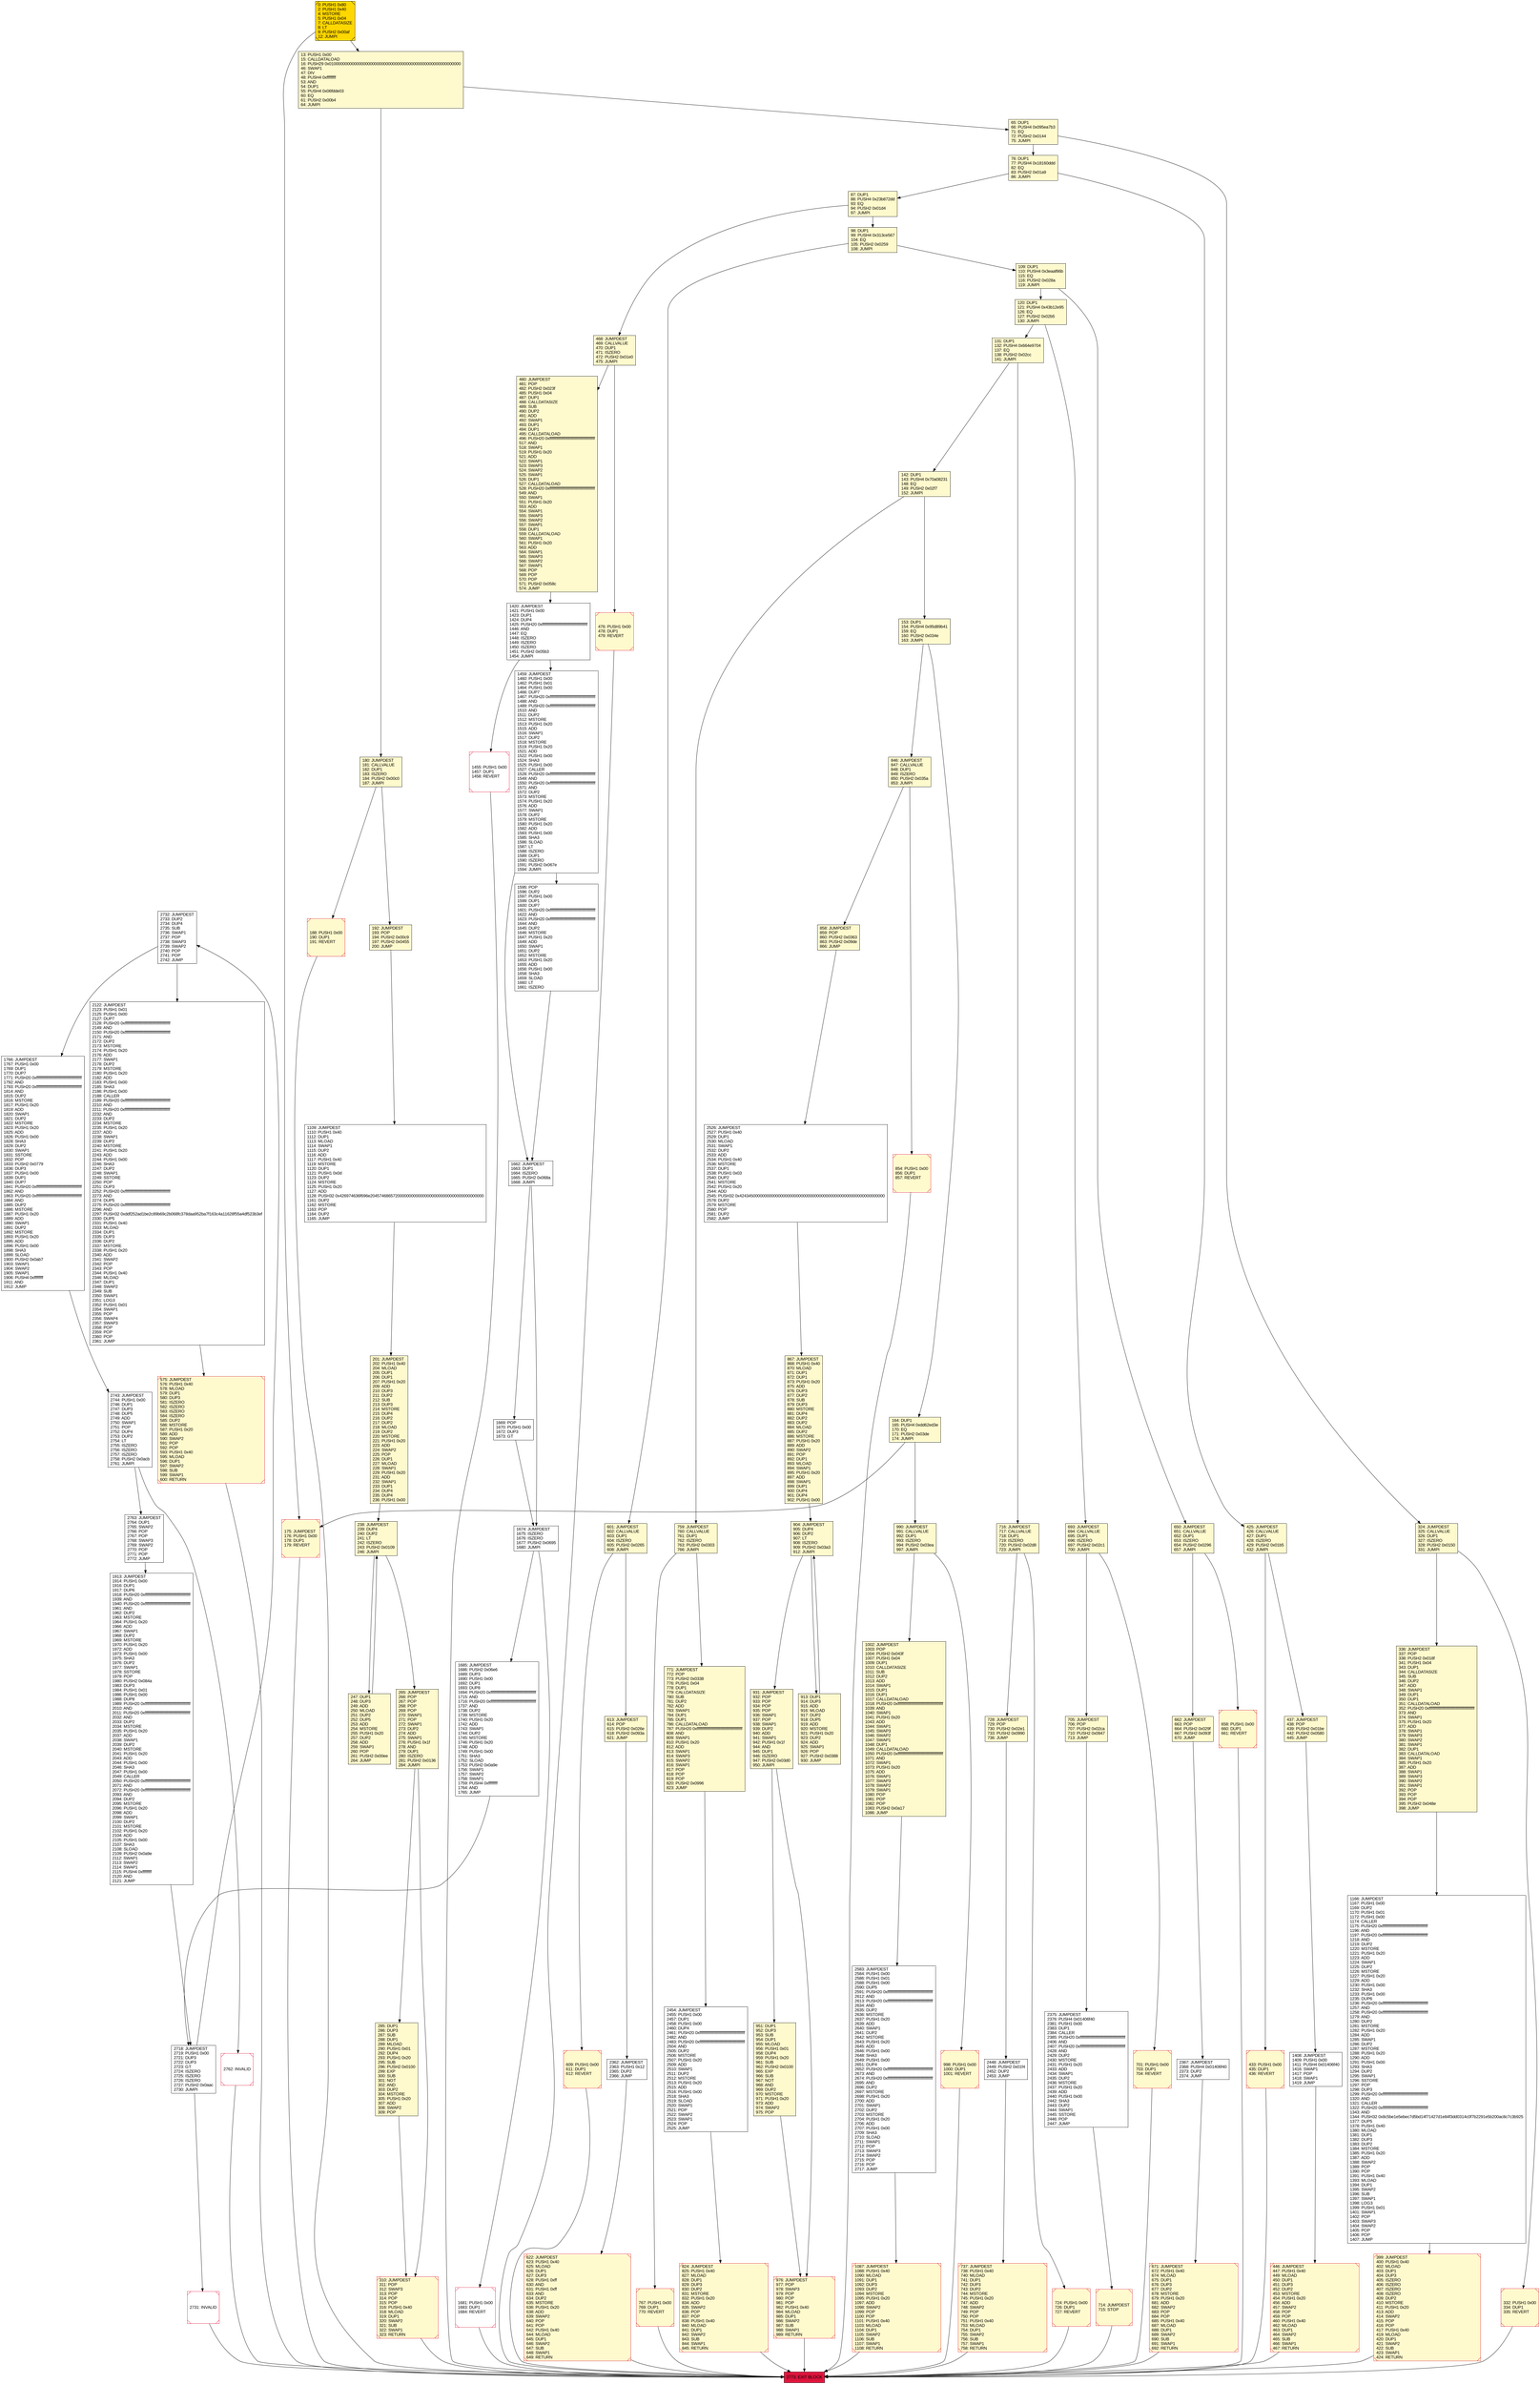digraph G {
bgcolor=transparent rankdir=UD;
node [shape=box style=filled color=black fillcolor=white fontname=arial fontcolor=black];
662 [label="662: JUMPDEST\l663: POP\l664: PUSH2 0x029f\l667: PUSH2 0x093f\l670: JUMP\l" fillcolor=lemonchiffon ];
480 [label="480: JUMPDEST\l481: POP\l482: PUSH2 0x023f\l485: PUSH1 0x04\l487: DUP1\l488: CALLDATASIZE\l489: SUB\l490: DUP2\l491: ADD\l492: SWAP1\l493: DUP1\l494: DUP1\l495: CALLDATALOAD\l496: PUSH20 0xffffffffffffffffffffffffffffffffffffffff\l517: AND\l518: SWAP1\l519: PUSH1 0x20\l521: ADD\l522: SWAP1\l523: SWAP3\l524: SWAP2\l525: SWAP1\l526: DUP1\l527: CALLDATALOAD\l528: PUSH20 0xffffffffffffffffffffffffffffffffffffffff\l549: AND\l550: SWAP1\l551: PUSH1 0x20\l553: ADD\l554: SWAP1\l555: SWAP3\l556: SWAP2\l557: SWAP1\l558: DUP1\l559: CALLDATALOAD\l560: SWAP1\l561: PUSH1 0x20\l563: ADD\l564: SWAP1\l565: SWAP3\l566: SWAP2\l567: SWAP1\l568: POP\l569: POP\l570: POP\l571: PUSH2 0x058c\l574: JUMP\l" fillcolor=lemonchiffon ];
2454 [label="2454: JUMPDEST\l2455: PUSH1 0x00\l2457: DUP1\l2458: PUSH1 0x00\l2460: DUP4\l2461: PUSH20 0xffffffffffffffffffffffffffffffffffffffff\l2482: AND\l2483: PUSH20 0xffffffffffffffffffffffffffffffffffffffff\l2504: AND\l2505: DUP2\l2506: MSTORE\l2507: PUSH1 0x20\l2509: ADD\l2510: SWAP1\l2511: DUP2\l2512: MSTORE\l2513: PUSH1 0x20\l2515: ADD\l2516: PUSH1 0x00\l2518: SHA3\l2519: SLOAD\l2520: SWAP1\l2521: POP\l2522: SWAP2\l2523: SWAP1\l2524: POP\l2525: JUMP\l" ];
575 [label="575: JUMPDEST\l576: PUSH1 0x40\l578: MLOAD\l579: DUP1\l580: DUP3\l581: ISZERO\l582: ISZERO\l583: ISZERO\l584: ISZERO\l585: DUP2\l586: MSTORE\l587: PUSH1 0x20\l589: ADD\l590: SWAP2\l591: POP\l592: POP\l593: PUSH1 0x40\l595: MLOAD\l596: DUP1\l597: SWAP2\l598: SUB\l599: SWAP1\l600: RETURN\l" fillcolor=lemonchiffon shape=Msquare color=crimson ];
120 [label="120: DUP1\l121: PUSH4 0x43b12e95\l126: EQ\l127: PUSH2 0x02b5\l130: JUMPI\l" fillcolor=lemonchiffon ];
2526 [label="2526: JUMPDEST\l2527: PUSH1 0x40\l2529: DUP1\l2530: MLOAD\l2531: SWAP1\l2532: DUP2\l2533: ADD\l2534: PUSH1 0x40\l2536: MSTORE\l2537: DUP1\l2538: PUSH1 0x03\l2540: DUP2\l2541: MSTORE\l2542: PUSH1 0x20\l2544: ADD\l2545: PUSH32 0x4243450000000000000000000000000000000000000000000000000000000000\l2578: DUP2\l2579: MSTORE\l2580: POP\l2581: DUP2\l2582: JUMP\l" ];
0 [label="0: PUSH1 0x80\l2: PUSH1 0x40\l4: MSTORE\l5: PUSH1 0x04\l7: CALLDATASIZE\l8: LT\l9: PUSH2 0x00af\l12: JUMPI\l" fillcolor=lemonchiffon shape=Msquare fillcolor=gold ];
824 [label="824: JUMPDEST\l825: PUSH1 0x40\l827: MLOAD\l828: DUP1\l829: DUP3\l830: DUP2\l831: MSTORE\l832: PUSH1 0x20\l834: ADD\l835: SWAP2\l836: POP\l837: POP\l838: PUSH1 0x40\l840: MLOAD\l841: DUP1\l842: SWAP2\l843: SUB\l844: SWAP1\l845: RETURN\l" fillcolor=lemonchiffon shape=Msquare color=crimson ];
1087 [label="1087: JUMPDEST\l1088: PUSH1 0x40\l1090: MLOAD\l1091: DUP1\l1092: DUP3\l1093: DUP2\l1094: MSTORE\l1095: PUSH1 0x20\l1097: ADD\l1098: SWAP2\l1099: POP\l1100: POP\l1101: PUSH1 0x40\l1103: MLOAD\l1104: DUP1\l1105: SWAP2\l1106: SUB\l1107: SWAP1\l1108: RETURN\l" fillcolor=lemonchiffon shape=Msquare color=crimson ];
446 [label="446: JUMPDEST\l447: PUSH1 0x40\l449: MLOAD\l450: DUP1\l451: DUP3\l452: DUP2\l453: MSTORE\l454: PUSH1 0x20\l456: ADD\l457: SWAP2\l458: POP\l459: POP\l460: PUSH1 0x40\l462: MLOAD\l463: DUP1\l464: SWAP2\l465: SUB\l466: SWAP1\l467: RETURN\l" fillcolor=lemonchiffon shape=Msquare color=crimson ];
1455 [label="1455: PUSH1 0x00\l1457: DUP1\l1458: REVERT\l" shape=Msquare color=crimson ];
131 [label="131: DUP1\l132: PUSH4 0x664e9704\l137: EQ\l138: PUSH2 0x02cc\l141: JUMPI\l" fillcolor=lemonchiffon ];
433 [label="433: PUSH1 0x00\l435: DUP1\l436: REVERT\l" fillcolor=lemonchiffon shape=Msquare color=crimson ];
2583 [label="2583: JUMPDEST\l2584: PUSH1 0x00\l2586: PUSH1 0x01\l2588: PUSH1 0x00\l2590: DUP5\l2591: PUSH20 0xffffffffffffffffffffffffffffffffffffffff\l2612: AND\l2613: PUSH20 0xffffffffffffffffffffffffffffffffffffffff\l2634: AND\l2635: DUP2\l2636: MSTORE\l2637: PUSH1 0x20\l2639: ADD\l2640: SWAP1\l2641: DUP2\l2642: MSTORE\l2643: PUSH1 0x20\l2645: ADD\l2646: PUSH1 0x00\l2648: SHA3\l2649: PUSH1 0x00\l2651: DUP4\l2652: PUSH20 0xffffffffffffffffffffffffffffffffffffffff\l2673: AND\l2674: PUSH20 0xffffffffffffffffffffffffffffffffffffffff\l2695: AND\l2696: DUP2\l2697: MSTORE\l2698: PUSH1 0x20\l2700: ADD\l2701: SWAP1\l2702: DUP2\l2703: MSTORE\l2704: PUSH1 0x20\l2706: ADD\l2707: PUSH1 0x00\l2709: SHA3\l2710: SLOAD\l2711: SWAP1\l2712: POP\l2713: SWAP3\l2714: SWAP2\l2715: POP\l2716: POP\l2717: JUMP\l" ];
1420 [label="1420: JUMPDEST\l1421: PUSH1 0x00\l1423: DUP1\l1424: DUP4\l1425: PUSH20 0xffffffffffffffffffffffffffffffffffffffff\l1446: AND\l1447: EQ\l1448: ISZERO\l1449: ISZERO\l1450: ISZERO\l1451: PUSH2 0x05b3\l1454: JUMPI\l" ];
2731 [label="2731: INVALID\l" shape=Msquare color=crimson ];
2732 [label="2732: JUMPDEST\l2733: DUP2\l2734: DUP4\l2735: SUB\l2736: SWAP1\l2737: POP\l2738: SWAP3\l2739: SWAP2\l2740: POP\l2741: POP\l2742: JUMP\l" ];
285 [label="285: DUP1\l286: DUP3\l287: SUB\l288: DUP1\l289: MLOAD\l290: PUSH1 0x01\l292: DUP4\l293: PUSH1 0x20\l295: SUB\l296: PUSH2 0x0100\l299: EXP\l300: SUB\l301: NOT\l302: AND\l303: DUP2\l304: MSTORE\l305: PUSH1 0x20\l307: ADD\l308: SWAP2\l309: POP\l" fillcolor=lemonchiffon ];
1002 [label="1002: JUMPDEST\l1003: POP\l1004: PUSH2 0x043f\l1007: PUSH1 0x04\l1009: DUP1\l1010: CALLDATASIZE\l1011: SUB\l1012: DUP2\l1013: ADD\l1014: SWAP1\l1015: DUP1\l1016: DUP1\l1017: CALLDATALOAD\l1018: PUSH20 0xffffffffffffffffffffffffffffffffffffffff\l1039: AND\l1040: SWAP1\l1041: PUSH1 0x20\l1043: ADD\l1044: SWAP1\l1045: SWAP3\l1046: SWAP2\l1047: SWAP1\l1048: DUP1\l1049: CALLDATALOAD\l1050: PUSH20 0xffffffffffffffffffffffffffffffffffffffff\l1071: AND\l1072: SWAP1\l1073: PUSH1 0x20\l1075: ADD\l1076: SWAP1\l1077: SWAP3\l1078: SWAP2\l1079: SWAP1\l1080: POP\l1081: POP\l1082: POP\l1083: PUSH2 0x0a17\l1086: JUMP\l" fillcolor=lemonchiffon ];
705 [label="705: JUMPDEST\l706: POP\l707: PUSH2 0x02ca\l710: PUSH2 0x0947\l713: JUMP\l" fillcolor=lemonchiffon ];
87 [label="87: DUP1\l88: PUSH4 0x23b872dd\l93: EQ\l94: PUSH2 0x01d4\l97: JUMPI\l" fillcolor=lemonchiffon ];
425 [label="425: JUMPDEST\l426: CALLVALUE\l427: DUP1\l428: ISZERO\l429: PUSH2 0x01b5\l432: JUMPI\l" fillcolor=lemonchiffon ];
701 [label="701: PUSH1 0x00\l703: DUP1\l704: REVERT\l" fillcolor=lemonchiffon shape=Msquare color=crimson ];
904 [label="904: JUMPDEST\l905: DUP4\l906: DUP2\l907: LT\l908: ISZERO\l909: PUSH2 0x03a3\l912: JUMPI\l" fillcolor=lemonchiffon ];
1662 [label="1662: JUMPDEST\l1663: DUP1\l1664: ISZERO\l1665: PUSH2 0x068a\l1668: JUMPI\l" ];
188 [label="188: PUSH1 0x00\l190: DUP1\l191: REVERT\l" fillcolor=lemonchiffon shape=Msquare color=crimson ];
1766 [label="1766: JUMPDEST\l1767: PUSH1 0x00\l1769: DUP1\l1770: DUP7\l1771: PUSH20 0xffffffffffffffffffffffffffffffffffffffff\l1792: AND\l1793: PUSH20 0xffffffffffffffffffffffffffffffffffffffff\l1814: AND\l1815: DUP2\l1816: MSTORE\l1817: PUSH1 0x20\l1819: ADD\l1820: SWAP1\l1821: DUP2\l1822: MSTORE\l1823: PUSH1 0x20\l1825: ADD\l1826: PUSH1 0x00\l1828: SHA3\l1829: DUP2\l1830: SWAP1\l1831: SSTORE\l1832: POP\l1833: PUSH2 0x0779\l1836: DUP3\l1837: PUSH1 0x00\l1839: DUP1\l1840: DUP7\l1841: PUSH20 0xffffffffffffffffffffffffffffffffffffffff\l1862: AND\l1863: PUSH20 0xffffffffffffffffffffffffffffffffffffffff\l1884: AND\l1885: DUP2\l1886: MSTORE\l1887: PUSH1 0x20\l1889: ADD\l1890: SWAP1\l1891: DUP2\l1892: MSTORE\l1893: PUSH1 0x20\l1895: ADD\l1896: PUSH1 0x00\l1898: SHA3\l1899: SLOAD\l1900: PUSH2 0x0ab7\l1903: SWAP1\l1904: SWAP2\l1905: SWAP1\l1906: PUSH4 0xffffffff\l1911: AND\l1912: JUMP\l" ];
2743 [label="2743: JUMPDEST\l2744: PUSH1 0x00\l2746: DUP1\l2747: DUP3\l2748: DUP5\l2749: ADD\l2750: SWAP1\l2751: POP\l2752: DUP4\l2753: DUP2\l2754: LT\l2755: ISZERO\l2756: ISZERO\l2757: ISZERO\l2758: PUSH2 0x0acb\l2761: JUMPI\l" ];
2763 [label="2763: JUMPDEST\l2764: DUP1\l2765: SWAP2\l2766: POP\l2767: POP\l2768: SWAP3\l2769: SWAP2\l2770: POP\l2771: POP\l2772: JUMP\l" ];
142 [label="142: DUP1\l143: PUSH4 0x70a08231\l148: EQ\l149: PUSH2 0x02f7\l152: JUMPI\l" fillcolor=lemonchiffon ];
728 [label="728: JUMPDEST\l729: POP\l730: PUSH2 0x02e1\l733: PUSH2 0x0990\l736: JUMP\l" fillcolor=lemonchiffon ];
192 [label="192: JUMPDEST\l193: POP\l194: PUSH2 0x00c9\l197: PUSH2 0x0455\l200: JUMP\l" fillcolor=lemonchiffon ];
175 [label="175: JUMPDEST\l176: PUSH1 0x00\l178: DUP1\l179: REVERT\l" fillcolor=lemonchiffon shape=Msquare color=crimson ];
437 [label="437: JUMPDEST\l438: POP\l439: PUSH2 0x01be\l442: PUSH2 0x0580\l445: JUMP\l" fillcolor=lemonchiffon ];
931 [label="931: JUMPDEST\l932: POP\l933: POP\l934: POP\l935: POP\l936: SWAP1\l937: POP\l938: SWAP1\l939: DUP2\l940: ADD\l941: SWAP1\l942: PUSH1 0x1f\l944: AND\l945: DUP1\l946: ISZERO\l947: PUSH2 0x03d0\l950: JUMPI\l" fillcolor=lemonchiffon ];
858 [label="858: JUMPDEST\l859: POP\l860: PUSH2 0x0363\l863: PUSH2 0x09de\l866: JUMP\l" fillcolor=lemonchiffon ];
671 [label="671: JUMPDEST\l672: PUSH1 0x40\l674: MLOAD\l675: DUP1\l676: DUP3\l677: DUP2\l678: MSTORE\l679: PUSH1 0x20\l681: ADD\l682: SWAP2\l683: POP\l684: POP\l685: PUSH1 0x40\l687: MLOAD\l688: DUP1\l689: SWAP2\l690: SUB\l691: SWAP1\l692: RETURN\l" fillcolor=lemonchiffon shape=Msquare color=crimson ];
1595 [label="1595: POP\l1596: DUP2\l1597: PUSH1 0x00\l1599: DUP1\l1600: DUP7\l1601: PUSH20 0xffffffffffffffffffffffffffffffffffffffff\l1622: AND\l1623: PUSH20 0xffffffffffffffffffffffffffffffffffffffff\l1644: AND\l1645: DUP2\l1646: MSTORE\l1647: PUSH1 0x20\l1649: ADD\l1650: SWAP1\l1651: DUP2\l1652: MSTORE\l1653: PUSH1 0x20\l1655: ADD\l1656: PUSH1 0x00\l1658: SHA3\l1659: SLOAD\l1660: LT\l1661: ISZERO\l" ];
310 [label="310: JUMPDEST\l311: POP\l312: SWAP3\l313: POP\l314: POP\l315: POP\l316: PUSH1 0x40\l318: MLOAD\l319: DUP1\l320: SWAP2\l321: SUB\l322: SWAP1\l323: RETURN\l" fillcolor=lemonchiffon shape=Msquare color=crimson ];
1681 [label="1681: PUSH1 0x00\l1683: DUP1\l1684: REVERT\l" shape=Msquare color=crimson ];
2362 [label="2362: JUMPDEST\l2363: PUSH1 0x12\l2365: DUP2\l2366: JUMP\l" ];
1669 [label="1669: POP\l1670: PUSH1 0x00\l1672: DUP3\l1673: GT\l" ];
399 [label="399: JUMPDEST\l400: PUSH1 0x40\l402: MLOAD\l403: DUP1\l404: DUP3\l405: ISZERO\l406: ISZERO\l407: ISZERO\l408: ISZERO\l409: DUP2\l410: MSTORE\l411: PUSH1 0x20\l413: ADD\l414: SWAP2\l415: POP\l416: POP\l417: PUSH1 0x40\l419: MLOAD\l420: DUP1\l421: SWAP2\l422: SUB\l423: SWAP1\l424: RETURN\l" fillcolor=lemonchiffon shape=Msquare color=crimson ];
658 [label="658: PUSH1 0x00\l660: DUP1\l661: REVERT\l" fillcolor=lemonchiffon shape=Msquare color=crimson ];
601 [label="601: JUMPDEST\l602: CALLVALUE\l603: DUP1\l604: ISZERO\l605: PUSH2 0x0265\l608: JUMPI\l" fillcolor=lemonchiffon ];
265 [label="265: JUMPDEST\l266: POP\l267: POP\l268: POP\l269: POP\l270: SWAP1\l271: POP\l272: SWAP1\l273: DUP2\l274: ADD\l275: SWAP1\l276: PUSH1 0x1f\l278: AND\l279: DUP1\l280: ISZERO\l281: PUSH2 0x0136\l284: JUMPI\l" fillcolor=lemonchiffon ];
76 [label="76: DUP1\l77: PUSH4 0x18160ddd\l82: EQ\l83: PUSH2 0x01a9\l86: JUMPI\l" fillcolor=lemonchiffon ];
951 [label="951: DUP1\l952: DUP3\l953: SUB\l954: DUP1\l955: MLOAD\l956: PUSH1 0x01\l958: DUP4\l959: PUSH1 0x20\l961: SUB\l962: PUSH2 0x0100\l965: EXP\l966: SUB\l967: NOT\l968: AND\l969: DUP2\l970: MSTORE\l971: PUSH1 0x20\l973: ADD\l974: SWAP2\l975: POP\l" fillcolor=lemonchiffon ];
1913 [label="1913: JUMPDEST\l1914: PUSH1 0x00\l1916: DUP1\l1917: DUP6\l1918: PUSH20 0xffffffffffffffffffffffffffffffffffffffff\l1939: AND\l1940: PUSH20 0xffffffffffffffffffffffffffffffffffffffff\l1961: AND\l1962: DUP2\l1963: MSTORE\l1964: PUSH1 0x20\l1966: ADD\l1967: SWAP1\l1968: DUP2\l1969: MSTORE\l1970: PUSH1 0x20\l1972: ADD\l1973: PUSH1 0x00\l1975: SHA3\l1976: DUP2\l1977: SWAP1\l1978: SSTORE\l1979: POP\l1980: PUSH2 0x084a\l1983: DUP3\l1984: PUSH1 0x01\l1986: PUSH1 0x00\l1988: DUP8\l1989: PUSH20 0xffffffffffffffffffffffffffffffffffffffff\l2010: AND\l2011: PUSH20 0xffffffffffffffffffffffffffffffffffffffff\l2032: AND\l2033: DUP2\l2034: MSTORE\l2035: PUSH1 0x20\l2037: ADD\l2038: SWAP1\l2039: DUP2\l2040: MSTORE\l2041: PUSH1 0x20\l2043: ADD\l2044: PUSH1 0x00\l2046: SHA3\l2047: PUSH1 0x00\l2049: CALLER\l2050: PUSH20 0xffffffffffffffffffffffffffffffffffffffff\l2071: AND\l2072: PUSH20 0xffffffffffffffffffffffffffffffffffffffff\l2093: AND\l2094: DUP2\l2095: MSTORE\l2096: PUSH1 0x20\l2098: ADD\l2099: SWAP1\l2100: DUP2\l2101: MSTORE\l2102: PUSH1 0x20\l2104: ADD\l2105: PUSH1 0x00\l2107: SHA3\l2108: SLOAD\l2109: PUSH2 0x0a9e\l2112: SWAP1\l2113: SWAP2\l2114: SWAP1\l2115: PUSH4 0xffffffff\l2120: AND\l2121: JUMP\l" ];
693 [label="693: JUMPDEST\l694: CALLVALUE\l695: DUP1\l696: ISZERO\l697: PUSH2 0x02c1\l700: JUMPI\l" fillcolor=lemonchiffon ];
609 [label="609: PUSH1 0x00\l611: DUP1\l612: REVERT\l" fillcolor=lemonchiffon shape=Msquare color=crimson ];
1109 [label="1109: JUMPDEST\l1110: PUSH1 0x40\l1112: DUP1\l1113: MLOAD\l1114: SWAP1\l1115: DUP2\l1116: ADD\l1117: PUSH1 0x40\l1119: MSTORE\l1120: DUP1\l1121: PUSH1 0x0d\l1123: DUP2\l1124: MSTORE\l1125: PUSH1 0x20\l1127: ADD\l1128: PUSH32 0x426974636f696e20457468657200000000000000000000000000000000000000\l1161: DUP2\l1162: MSTORE\l1163: POP\l1164: DUP2\l1165: JUMP\l" ];
650 [label="650: JUMPDEST\l651: CALLVALUE\l652: DUP1\l653: ISZERO\l654: PUSH2 0x0296\l657: JUMPI\l" fillcolor=lemonchiffon ];
2375 [label="2375: JUMPDEST\l2376: PUSH4 0x01406f40\l2381: PUSH1 0x00\l2383: DUP1\l2384: CALLER\l2385: PUSH20 0xffffffffffffffffffffffffffffffffffffffff\l2406: AND\l2407: PUSH20 0xffffffffffffffffffffffffffffffffffffffff\l2428: AND\l2429: DUP2\l2430: MSTORE\l2431: PUSH1 0x20\l2433: ADD\l2434: SWAP1\l2435: DUP2\l2436: MSTORE\l2437: PUSH1 0x20\l2439: ADD\l2440: PUSH1 0x00\l2442: SHA3\l2443: DUP2\l2444: SWAP1\l2445: SSTORE\l2446: POP\l2447: JUMP\l" ];
1685 [label="1685: JUMPDEST\l1686: PUSH2 0x06e6\l1689: DUP3\l1690: PUSH1 0x00\l1692: DUP1\l1693: DUP8\l1694: PUSH20 0xffffffffffffffffffffffffffffffffffffffff\l1715: AND\l1716: PUSH20 0xffffffffffffffffffffffffffffffffffffffff\l1737: AND\l1738: DUP2\l1739: MSTORE\l1740: PUSH1 0x20\l1742: ADD\l1743: SWAP1\l1744: DUP2\l1745: MSTORE\l1746: PUSH1 0x20\l1748: ADD\l1749: PUSH1 0x00\l1751: SHA3\l1752: SLOAD\l1753: PUSH2 0x0a9e\l1756: SWAP1\l1757: SWAP2\l1758: SWAP1\l1759: PUSH4 0xffffffff\l1764: AND\l1765: JUMP\l" ];
998 [label="998: PUSH1 0x00\l1000: DUP1\l1001: REVERT\l" fillcolor=lemonchiffon shape=Msquare color=crimson ];
468 [label="468: JUMPDEST\l469: CALLVALUE\l470: DUP1\l471: ISZERO\l472: PUSH2 0x01e0\l475: JUMPI\l" fillcolor=lemonchiffon ];
976 [label="976: JUMPDEST\l977: POP\l978: SWAP3\l979: POP\l980: POP\l981: POP\l982: PUSH1 0x40\l984: MLOAD\l985: DUP1\l986: SWAP2\l987: SUB\l988: SWAP1\l989: RETURN\l" fillcolor=lemonchiffon shape=Msquare color=crimson ];
913 [label="913: DUP1\l914: DUP3\l915: ADD\l916: MLOAD\l917: DUP2\l918: DUP5\l919: ADD\l920: MSTORE\l921: PUSH1 0x20\l923: DUP2\l924: ADD\l925: SWAP1\l926: POP\l927: PUSH2 0x0388\l930: JUMP\l" fillcolor=lemonchiffon ];
759 [label="759: JUMPDEST\l760: CALLVALUE\l761: DUP1\l762: ISZERO\l763: PUSH2 0x0303\l766: JUMPI\l" fillcolor=lemonchiffon ];
247 [label="247: DUP1\l248: DUP3\l249: ADD\l250: MLOAD\l251: DUP2\l252: DUP5\l253: ADD\l254: MSTORE\l255: PUSH1 0x20\l257: DUP2\l258: ADD\l259: SWAP1\l260: POP\l261: PUSH2 0x00ee\l264: JUMP\l" fillcolor=lemonchiffon ];
737 [label="737: JUMPDEST\l738: PUSH1 0x40\l740: MLOAD\l741: DUP1\l742: DUP3\l743: DUP2\l744: MSTORE\l745: PUSH1 0x20\l747: ADD\l748: SWAP2\l749: POP\l750: POP\l751: PUSH1 0x40\l753: MLOAD\l754: DUP1\l755: SWAP2\l756: SUB\l757: SWAP1\l758: RETURN\l" fillcolor=lemonchiffon shape=Msquare color=crimson ];
867 [label="867: JUMPDEST\l868: PUSH1 0x40\l870: MLOAD\l871: DUP1\l872: DUP1\l873: PUSH1 0x20\l875: ADD\l876: DUP3\l877: DUP2\l878: SUB\l879: DUP3\l880: MSTORE\l881: DUP4\l882: DUP2\l883: DUP2\l884: MLOAD\l885: DUP2\l886: MSTORE\l887: PUSH1 0x20\l889: ADD\l890: SWAP2\l891: POP\l892: DUP1\l893: MLOAD\l894: SWAP1\l895: PUSH1 0x20\l897: ADD\l898: SWAP1\l899: DUP1\l900: DUP4\l901: DUP4\l902: PUSH1 0x00\l" fillcolor=lemonchiffon ];
2773 [label="2773: EXIT BLOCK\l" fillcolor=crimson ];
238 [label="238: JUMPDEST\l239: DUP4\l240: DUP2\l241: LT\l242: ISZERO\l243: PUSH2 0x0109\l246: JUMPI\l" fillcolor=lemonchiffon ];
2448 [label="2448: JUMPDEST\l2449: PUSH2 0x01f4\l2452: DUP2\l2453: JUMP\l" ];
622 [label="622: JUMPDEST\l623: PUSH1 0x40\l625: MLOAD\l626: DUP1\l627: DUP3\l628: PUSH1 0xff\l630: AND\l631: PUSH1 0xff\l633: AND\l634: DUP2\l635: MSTORE\l636: PUSH1 0x20\l638: ADD\l639: SWAP2\l640: POP\l641: POP\l642: PUSH1 0x40\l644: MLOAD\l645: DUP1\l646: SWAP2\l647: SUB\l648: SWAP1\l649: RETURN\l" fillcolor=lemonchiffon shape=Msquare color=crimson ];
2718 [label="2718: JUMPDEST\l2719: PUSH1 0x00\l2721: DUP3\l2722: DUP3\l2723: GT\l2724: ISZERO\l2725: ISZERO\l2726: ISZERO\l2727: PUSH2 0x0aac\l2730: JUMPI\l" ];
98 [label="98: DUP1\l99: PUSH4 0x313ce567\l104: EQ\l105: PUSH2 0x0259\l108: JUMPI\l" fillcolor=lemonchiffon ];
714 [label="714: JUMPDEST\l715: STOP\l" fillcolor=lemonchiffon shape=Msquare color=crimson ];
767 [label="767: PUSH1 0x00\l769: DUP1\l770: REVERT\l" fillcolor=lemonchiffon shape=Msquare color=crimson ];
180 [label="180: JUMPDEST\l181: CALLVALUE\l182: DUP1\l183: ISZERO\l184: PUSH2 0x00c0\l187: JUMPI\l" fillcolor=lemonchiffon ];
13 [label="13: PUSH1 0x00\l15: CALLDATALOAD\l16: PUSH29 0x0100000000000000000000000000000000000000000000000000000000\l46: SWAP1\l47: DIV\l48: PUSH4 0xffffffff\l53: AND\l54: DUP1\l55: PUSH4 0x06fdde03\l60: EQ\l61: PUSH2 0x00b4\l64: JUMPI\l" fillcolor=lemonchiffon ];
2122 [label="2122: JUMPDEST\l2123: PUSH1 0x01\l2125: PUSH1 0x00\l2127: DUP7\l2128: PUSH20 0xffffffffffffffffffffffffffffffffffffffff\l2149: AND\l2150: PUSH20 0xffffffffffffffffffffffffffffffffffffffff\l2171: AND\l2172: DUP2\l2173: MSTORE\l2174: PUSH1 0x20\l2176: ADD\l2177: SWAP1\l2178: DUP2\l2179: MSTORE\l2180: PUSH1 0x20\l2182: ADD\l2183: PUSH1 0x00\l2185: SHA3\l2186: PUSH1 0x00\l2188: CALLER\l2189: PUSH20 0xffffffffffffffffffffffffffffffffffffffff\l2210: AND\l2211: PUSH20 0xffffffffffffffffffffffffffffffffffffffff\l2232: AND\l2233: DUP2\l2234: MSTORE\l2235: PUSH1 0x20\l2237: ADD\l2238: SWAP1\l2239: DUP2\l2240: MSTORE\l2241: PUSH1 0x20\l2243: ADD\l2244: PUSH1 0x00\l2246: SHA3\l2247: DUP2\l2248: SWAP1\l2249: SSTORE\l2250: POP\l2251: DUP3\l2252: PUSH20 0xffffffffffffffffffffffffffffffffffffffff\l2273: AND\l2274: DUP5\l2275: PUSH20 0xffffffffffffffffffffffffffffffffffffffff\l2296: AND\l2297: PUSH32 0xddf252ad1be2c89b69c2b068fc378daa952ba7f163c4a11628f55a4df523b3ef\l2330: DUP5\l2331: PUSH1 0x40\l2333: MLOAD\l2334: DUP1\l2335: DUP3\l2336: DUP2\l2337: MSTORE\l2338: PUSH1 0x20\l2340: ADD\l2341: SWAP2\l2342: POP\l2343: POP\l2344: PUSH1 0x40\l2346: MLOAD\l2347: DUP1\l2348: SWAP2\l2349: SUB\l2350: SWAP1\l2351: LOG3\l2352: PUSH1 0x01\l2354: SWAP1\l2355: POP\l2356: SWAP4\l2357: SWAP3\l2358: POP\l2359: POP\l2360: POP\l2361: JUMP\l" ];
153 [label="153: DUP1\l154: PUSH4 0x95d89b41\l159: EQ\l160: PUSH2 0x034e\l163: JUMPI\l" fillcolor=lemonchiffon ];
336 [label="336: JUMPDEST\l337: POP\l338: PUSH2 0x018f\l341: PUSH1 0x04\l343: DUP1\l344: CALLDATASIZE\l345: SUB\l346: DUP2\l347: ADD\l348: SWAP1\l349: DUP1\l350: DUP1\l351: CALLDATALOAD\l352: PUSH20 0xffffffffffffffffffffffffffffffffffffffff\l373: AND\l374: SWAP1\l375: PUSH1 0x20\l377: ADD\l378: SWAP1\l379: SWAP3\l380: SWAP2\l381: SWAP1\l382: DUP1\l383: CALLDATALOAD\l384: SWAP1\l385: PUSH1 0x20\l387: ADD\l388: SWAP1\l389: SWAP3\l390: SWAP2\l391: SWAP1\l392: POP\l393: POP\l394: POP\l395: PUSH2 0x048e\l398: JUMP\l" fillcolor=lemonchiffon ];
771 [label="771: JUMPDEST\l772: POP\l773: PUSH2 0x0338\l776: PUSH1 0x04\l778: DUP1\l779: CALLDATASIZE\l780: SUB\l781: DUP2\l782: ADD\l783: SWAP1\l784: DUP1\l785: DUP1\l786: CALLDATALOAD\l787: PUSH20 0xffffffffffffffffffffffffffffffffffffffff\l808: AND\l809: SWAP1\l810: PUSH1 0x20\l812: ADD\l813: SWAP1\l814: SWAP3\l815: SWAP2\l816: SWAP1\l817: POP\l818: POP\l819: POP\l820: PUSH2 0x0996\l823: JUMP\l" fillcolor=lemonchiffon ];
109 [label="109: DUP1\l110: PUSH4 0x3eaaf86b\l115: EQ\l116: PUSH2 0x028a\l119: JUMPI\l" fillcolor=lemonchiffon ];
1459 [label="1459: JUMPDEST\l1460: PUSH1 0x00\l1462: PUSH1 0x01\l1464: PUSH1 0x00\l1466: DUP7\l1467: PUSH20 0xffffffffffffffffffffffffffffffffffffffff\l1488: AND\l1489: PUSH20 0xffffffffffffffffffffffffffffffffffffffff\l1510: AND\l1511: DUP2\l1512: MSTORE\l1513: PUSH1 0x20\l1515: ADD\l1516: SWAP1\l1517: DUP2\l1518: MSTORE\l1519: PUSH1 0x20\l1521: ADD\l1522: PUSH1 0x00\l1524: SHA3\l1525: PUSH1 0x00\l1527: CALLER\l1528: PUSH20 0xffffffffffffffffffffffffffffffffffffffff\l1549: AND\l1550: PUSH20 0xffffffffffffffffffffffffffffffffffffffff\l1571: AND\l1572: DUP2\l1573: MSTORE\l1574: PUSH1 0x20\l1576: ADD\l1577: SWAP1\l1578: DUP2\l1579: MSTORE\l1580: PUSH1 0x20\l1582: ADD\l1583: PUSH1 0x00\l1585: SHA3\l1586: SLOAD\l1587: LT\l1588: ISZERO\l1589: DUP1\l1590: ISZERO\l1591: PUSH2 0x067e\l1594: JUMPI\l" ];
716 [label="716: JUMPDEST\l717: CALLVALUE\l718: DUP1\l719: ISZERO\l720: PUSH2 0x02d8\l723: JUMPI\l" fillcolor=lemonchiffon ];
332 [label="332: PUSH1 0x00\l334: DUP1\l335: REVERT\l" fillcolor=lemonchiffon shape=Msquare color=crimson ];
2367 [label="2367: JUMPDEST\l2368: PUSH4 0x01406f40\l2373: DUP2\l2374: JUMP\l" ];
1674 [label="1674: JUMPDEST\l1675: ISZERO\l1676: ISZERO\l1677: PUSH2 0x0695\l1680: JUMPI\l" ];
846 [label="846: JUMPDEST\l847: CALLVALUE\l848: DUP1\l849: ISZERO\l850: PUSH2 0x035a\l853: JUMPI\l" fillcolor=lemonchiffon ];
1408 [label="1408: JUMPDEST\l1409: PUSH1 0x00\l1411: PUSH4 0x01406f40\l1416: SWAP1\l1417: POP\l1418: SWAP1\l1419: JUMP\l" ];
164 [label="164: DUP1\l165: PUSH4 0xdd62ed3e\l170: EQ\l171: PUSH2 0x03de\l174: JUMPI\l" fillcolor=lemonchiffon ];
1166 [label="1166: JUMPDEST\l1167: PUSH1 0x00\l1169: DUP2\l1170: PUSH1 0x01\l1172: PUSH1 0x00\l1174: CALLER\l1175: PUSH20 0xffffffffffffffffffffffffffffffffffffffff\l1196: AND\l1197: PUSH20 0xffffffffffffffffffffffffffffffffffffffff\l1218: AND\l1219: DUP2\l1220: MSTORE\l1221: PUSH1 0x20\l1223: ADD\l1224: SWAP1\l1225: DUP2\l1226: MSTORE\l1227: PUSH1 0x20\l1229: ADD\l1230: PUSH1 0x00\l1232: SHA3\l1233: PUSH1 0x00\l1235: DUP6\l1236: PUSH20 0xffffffffffffffffffffffffffffffffffffffff\l1257: AND\l1258: PUSH20 0xffffffffffffffffffffffffffffffffffffffff\l1279: AND\l1280: DUP2\l1281: MSTORE\l1282: PUSH1 0x20\l1284: ADD\l1285: SWAP1\l1286: DUP2\l1287: MSTORE\l1288: PUSH1 0x20\l1290: ADD\l1291: PUSH1 0x00\l1293: SHA3\l1294: DUP2\l1295: SWAP1\l1296: SSTORE\l1297: POP\l1298: DUP3\l1299: PUSH20 0xffffffffffffffffffffffffffffffffffffffff\l1320: AND\l1321: CALLER\l1322: PUSH20 0xffffffffffffffffffffffffffffffffffffffff\l1343: AND\l1344: PUSH32 0x8c5be1e5ebec7d5bd14f71427d1e84f3dd0314c0f7b2291e5b200ac8c7c3b925\l1377: DUP5\l1378: PUSH1 0x40\l1380: MLOAD\l1381: DUP1\l1382: DUP3\l1383: DUP2\l1384: MSTORE\l1385: PUSH1 0x20\l1387: ADD\l1388: SWAP2\l1389: POP\l1390: POP\l1391: PUSH1 0x40\l1393: MLOAD\l1394: DUP1\l1395: SWAP2\l1396: SUB\l1397: SWAP1\l1398: LOG3\l1399: PUSH1 0x01\l1401: SWAP1\l1402: POP\l1403: SWAP3\l1404: SWAP2\l1405: POP\l1406: POP\l1407: JUMP\l" ];
990 [label="990: JUMPDEST\l991: CALLVALUE\l992: DUP1\l993: ISZERO\l994: PUSH2 0x03ea\l997: JUMPI\l" fillcolor=lemonchiffon ];
724 [label="724: PUSH1 0x00\l726: DUP1\l727: REVERT\l" fillcolor=lemonchiffon shape=Msquare color=crimson ];
2762 [label="2762: INVALID\l" shape=Msquare color=crimson ];
854 [label="854: PUSH1 0x00\l856: DUP1\l857: REVERT\l" fillcolor=lemonchiffon shape=Msquare color=crimson ];
65 [label="65: DUP1\l66: PUSH4 0x095ea7b3\l71: EQ\l72: PUSH2 0x0144\l75: JUMPI\l" fillcolor=lemonchiffon ];
201 [label="201: JUMPDEST\l202: PUSH1 0x40\l204: MLOAD\l205: DUP1\l206: DUP1\l207: PUSH1 0x20\l209: ADD\l210: DUP3\l211: DUP2\l212: SUB\l213: DUP3\l214: MSTORE\l215: DUP4\l216: DUP2\l217: DUP2\l218: MLOAD\l219: DUP2\l220: MSTORE\l221: PUSH1 0x20\l223: ADD\l224: SWAP2\l225: POP\l226: DUP1\l227: MLOAD\l228: SWAP1\l229: PUSH1 0x20\l231: ADD\l232: SWAP1\l233: DUP1\l234: DUP4\l235: DUP4\l236: PUSH1 0x00\l" fillcolor=lemonchiffon ];
613 [label="613: JUMPDEST\l614: POP\l615: PUSH2 0x026e\l618: PUSH2 0x093a\l621: JUMP\l" fillcolor=lemonchiffon ];
324 [label="324: JUMPDEST\l325: CALLVALUE\l326: DUP1\l327: ISZERO\l328: PUSH2 0x0150\l331: JUMPI\l" fillcolor=lemonchiffon ];
476 [label="476: PUSH1 0x00\l478: DUP1\l479: REVERT\l" fillcolor=lemonchiffon shape=Msquare color=crimson ];
13 -> 180;
1766 -> 2743;
65 -> 324;
164 -> 990;
238 -> 247;
247 -> 238;
1002 -> 2583;
2732 -> 1766;
425 -> 433;
622 -> 2773;
324 -> 332;
759 -> 767;
609 -> 2773;
931 -> 951;
153 -> 164;
265 -> 310;
13 -> 65;
2763 -> 1913;
1420 -> 1455;
2583 -> 1087;
1685 -> 2718;
76 -> 87;
854 -> 2773;
693 -> 701;
76 -> 425;
693 -> 705;
1674 -> 1685;
1662 -> 1669;
1595 -> 1662;
98 -> 109;
332 -> 2773;
2743 -> 2763;
601 -> 613;
142 -> 153;
1166 -> 399;
846 -> 858;
87 -> 98;
650 -> 662;
468 -> 480;
716 -> 728;
2718 -> 2731;
1087 -> 2773;
2526 -> 867;
437 -> 1408;
164 -> 175;
1674 -> 1681;
824 -> 2773;
990 -> 1002;
98 -> 601;
399 -> 2773;
2362 -> 622;
238 -> 265;
662 -> 2367;
2732 -> 2122;
1420 -> 1459;
310 -> 2773;
175 -> 2773;
728 -> 2448;
737 -> 2773;
153 -> 846;
2454 -> 824;
2448 -> 737;
714 -> 2773;
767 -> 2773;
480 -> 1420;
998 -> 2773;
336 -> 1166;
120 -> 131;
846 -> 854;
2375 -> 714;
716 -> 724;
324 -> 336;
976 -> 2773;
724 -> 2773;
2762 -> 2773;
0 -> 175;
858 -> 2526;
759 -> 771;
476 -> 2773;
109 -> 650;
201 -> 238;
265 -> 285;
990 -> 998;
468 -> 476;
425 -> 437;
904 -> 931;
131 -> 142;
285 -> 310;
120 -> 693;
1109 -> 201;
2367 -> 671;
2731 -> 2773;
65 -> 76;
433 -> 2773;
1459 -> 1595;
180 -> 192;
188 -> 2773;
613 -> 2362;
701 -> 2773;
2718 -> 2732;
867 -> 904;
87 -> 468;
904 -> 913;
913 -> 904;
575 -> 2773;
446 -> 2773;
1455 -> 2773;
1669 -> 1674;
705 -> 2375;
931 -> 976;
1681 -> 2773;
1913 -> 2718;
658 -> 2773;
2122 -> 575;
142 -> 759;
0 -> 13;
771 -> 2454;
2743 -> 2762;
109 -> 120;
192 -> 1109;
1662 -> 1674;
951 -> 976;
650 -> 658;
1459 -> 1662;
601 -> 609;
671 -> 2773;
131 -> 716;
180 -> 188;
1408 -> 446;
}